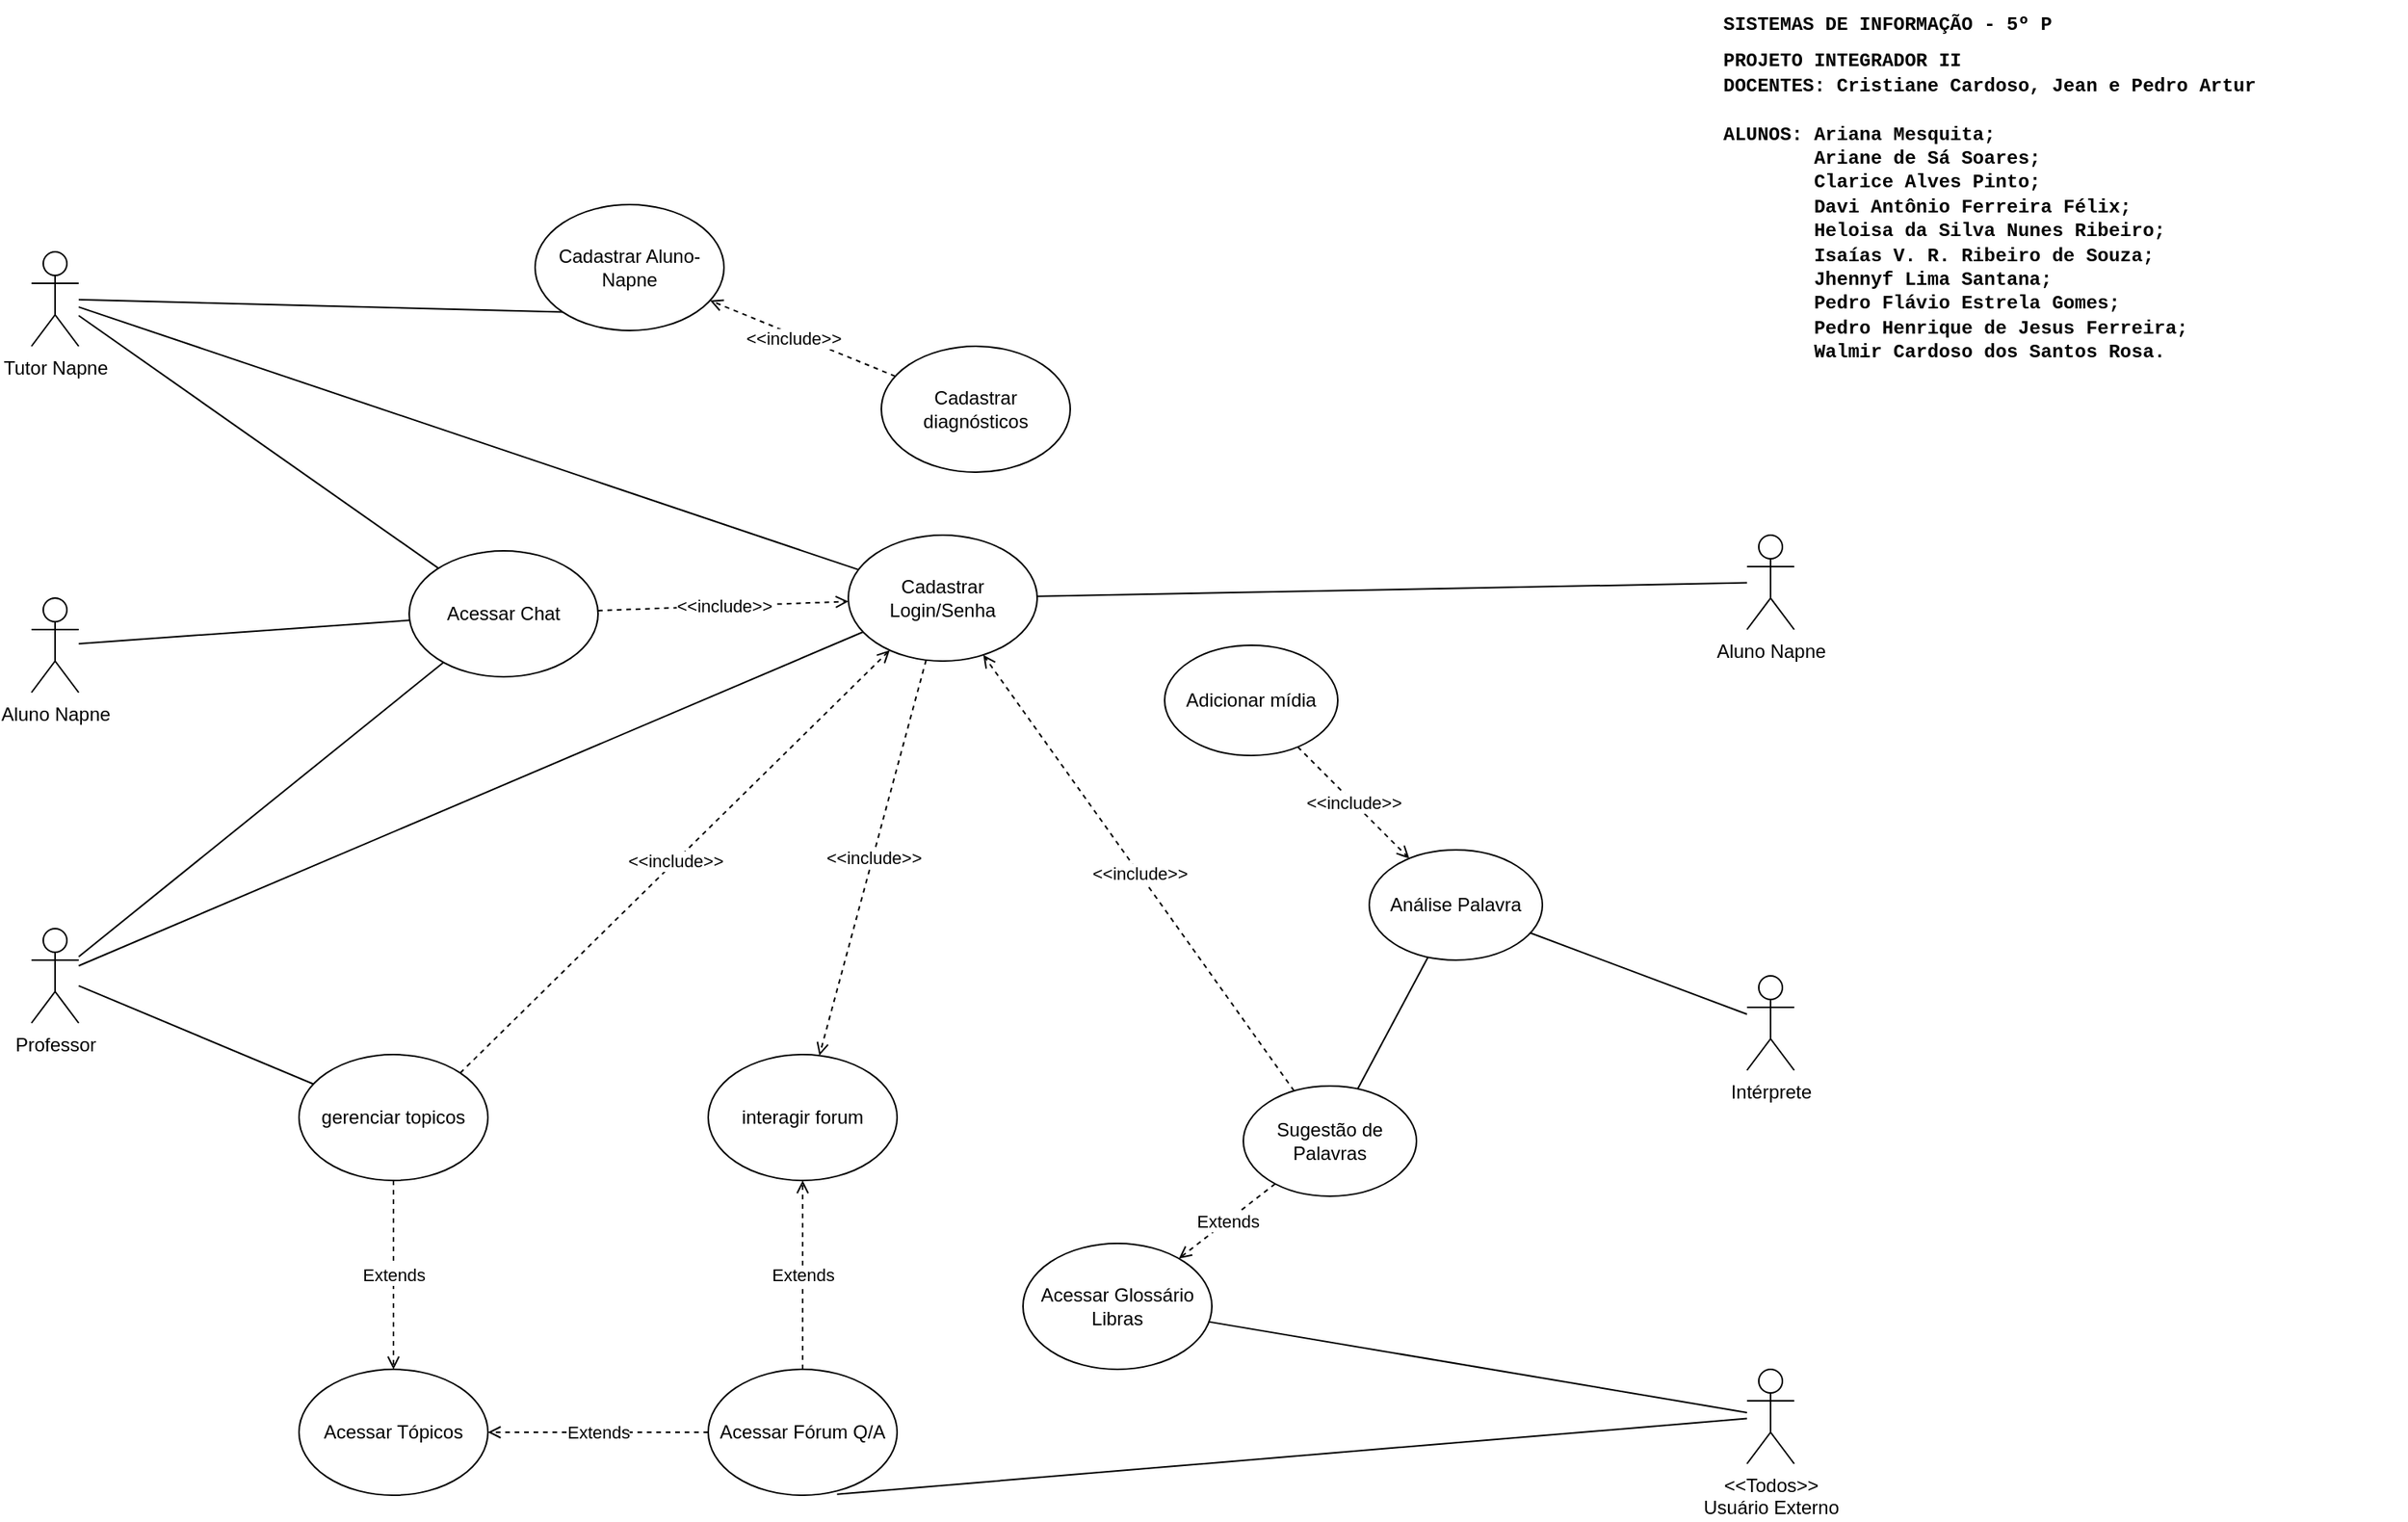 <mxfile version="24.0.4" type="github">
  <diagram name="Página-1" id="bNIhIHkfopGyE5eCA0E0">
    <mxGraphModel dx="2150" dy="870" grid="1" gridSize="10" guides="1" tooltips="1" connect="1" arrows="1" fold="1" page="1" pageScale="1" pageWidth="1654" pageHeight="1169" math="0" shadow="0">
      <root>
        <mxCell id="0" />
        <mxCell id="1" parent="0" />
        <mxCell id="Zfbpf6Yhl-hAXOTM_08G-1" value="Tutor Napne" style="shape=umlActor;verticalLabelPosition=bottom;verticalAlign=top;html=1;outlineConnect=0;" parent="1" vertex="1">
          <mxGeometry x="100" y="190" width="30" height="60" as="geometry" />
        </mxCell>
        <mxCell id="Zfbpf6Yhl-hAXOTM_08G-2" value="Professor" style="shape=umlActor;verticalLabelPosition=bottom;verticalAlign=top;html=1;outlineConnect=0;" parent="1" vertex="1">
          <mxGeometry x="100" y="620" width="30" height="60" as="geometry" />
        </mxCell>
        <mxCell id="Zfbpf6Yhl-hAXOTM_08G-3" value="Aluno Napne" style="shape=umlActor;verticalLabelPosition=bottom;verticalAlign=top;html=1;outlineConnect=0;" parent="1" vertex="1">
          <mxGeometry x="100" y="410" width="30" height="60" as="geometry" />
        </mxCell>
        <mxCell id="Zfbpf6Yhl-hAXOTM_08G-29" value="" style="endArrow=none;html=1;rounded=0;exitDx=0;exitDy=0;" parent="1" source="Zfbpf6Yhl-hAXOTM_08G-14" target="Zfbpf6Yhl-hAXOTM_08G-2" edge="1">
          <mxGeometry width="50" height="50" relative="1" as="geometry">
            <mxPoint x="466" y="440" as="sourcePoint" />
            <mxPoint x="516" y="390" as="targetPoint" />
          </mxGeometry>
        </mxCell>
        <mxCell id="Zfbpf6Yhl-hAXOTM_08G-52" value="" style="endArrow=none;html=1;rounded=0;entryX=0;entryY=1;entryDx=0;entryDy=0;" parent="1" source="Zfbpf6Yhl-hAXOTM_08G-1" target="Zfbpf6Yhl-hAXOTM_08G-7" edge="1">
          <mxGeometry width="50" height="50" relative="1" as="geometry">
            <mxPoint x="736" y="610" as="sourcePoint" />
            <mxPoint x="786" y="560" as="targetPoint" />
          </mxGeometry>
        </mxCell>
        <mxCell id="Zfbpf6Yhl-hAXOTM_08G-54" value="" style="endArrow=none;html=1;rounded=0;entryDx=0;entryDy=0;" parent="1" source="Zfbpf6Yhl-hAXOTM_08G-2" target="Zfbpf6Yhl-hAXOTM_08G-11" edge="1">
          <mxGeometry width="50" height="50" relative="1" as="geometry">
            <mxPoint x="736" y="610" as="sourcePoint" />
            <mxPoint x="786" y="560" as="targetPoint" />
          </mxGeometry>
        </mxCell>
        <mxCell id="Zfbpf6Yhl-hAXOTM_08G-55" value="" style="endArrow=none;html=1;rounded=0;" parent="1" source="Zfbpf6Yhl-hAXOTM_08G-11" target="Zfbpf6Yhl-hAXOTM_08G-1" edge="1">
          <mxGeometry width="50" height="50" relative="1" as="geometry">
            <mxPoint x="736" y="610" as="sourcePoint" />
            <mxPoint x="136" y="200" as="targetPoint" />
          </mxGeometry>
        </mxCell>
        <mxCell id="Zfbpf6Yhl-hAXOTM_08G-56" value="" style="endArrow=none;html=1;rounded=0;entryDx=0;entryDy=0;entryPerimeter=0;" parent="1" source="Zfbpf6Yhl-hAXOTM_08G-11" target="Zfbpf6Yhl-hAXOTM_08G-3" edge="1">
          <mxGeometry width="50" height="50" relative="1" as="geometry">
            <mxPoint x="736" y="610" as="sourcePoint" />
            <mxPoint x="786" y="560" as="targetPoint" />
          </mxGeometry>
        </mxCell>
        <mxCell id="Zfbpf6Yhl-hAXOTM_08G-63" value="" style="endArrow=none;html=1;rounded=0;" parent="1" source="Zfbpf6Yhl-hAXOTM_08G-2" target="Zfbpf6Yhl-hAXOTM_08G-6" edge="1">
          <mxGeometry width="50" height="50" relative="1" as="geometry">
            <mxPoint x="666" y="740" as="sourcePoint" />
            <mxPoint x="596" y="570" as="targetPoint" />
          </mxGeometry>
        </mxCell>
        <mxCell id="Zfbpf6Yhl-hAXOTM_08G-73" value="&amp;lt;&amp;lt;Todos&amp;gt;&amp;gt;&lt;div&gt;Usuário Externo&lt;/div&gt;" style="shape=umlActor;verticalLabelPosition=bottom;verticalAlign=top;html=1;outlineConnect=0;" parent="1" vertex="1">
          <mxGeometry x="1190" y="900" width="30" height="60" as="geometry" />
        </mxCell>
        <mxCell id="Zfbpf6Yhl-hAXOTM_08G-76" value="Intérprete" style="shape=umlActor;verticalLabelPosition=bottom;verticalAlign=top;html=1;outlineConnect=0;" parent="1" vertex="1">
          <mxGeometry x="1190" y="650" width="30" height="60" as="geometry" />
        </mxCell>
        <mxCell id="Zfbpf6Yhl-hAXOTM_08G-77" value="" style="endArrow=none;html=1;rounded=0;" parent="1" source="Zfbpf6Yhl-hAXOTM_08G-73" target="Zfbpf6Yhl-hAXOTM_08G-13" edge="1">
          <mxGeometry width="50" height="50" relative="1" as="geometry">
            <mxPoint x="1130" y="1040" as="sourcePoint" />
            <mxPoint x="1060" y="890" as="targetPoint" />
          </mxGeometry>
        </mxCell>
        <mxCell id="Zfbpf6Yhl-hAXOTM_08G-89" value="&lt;h1 style=&quot;font-size: 12px;&quot;&gt;&lt;font style=&quot;font-size: 12px;&quot; face=&quot;Courier New&quot;&gt;SISTEMAS DE INFORMAÇÃO - 5º P&lt;/font&gt;&lt;/h1&gt;&lt;div style=&quot;font-size: 12px;&quot;&gt;&lt;font style=&quot;font-size: 12px;&quot; face=&quot;Courier New&quot;&gt;&lt;b style=&quot;font-size: 12px;&quot;&gt;PROJETO INTEGRADOR II&lt;/b&gt;&lt;/font&gt;&lt;/div&gt;&lt;div style=&quot;font-size: 12px;&quot;&gt;&lt;font face=&quot;Courier New&quot; style=&quot;font-size: 12px;&quot;&gt;&lt;b style=&quot;font-size: 12px;&quot;&gt;DOCENTES: Cristiane Cardoso, Jean e Pedro Artur&lt;/b&gt;&lt;/font&gt;&lt;/div&gt;&lt;div style=&quot;font-size: 12px;&quot;&gt;&lt;font face=&quot;Courier New&quot; style=&quot;font-size: 12px;&quot;&gt;&lt;b style=&quot;font-size: 12px;&quot;&gt;&lt;br style=&quot;font-size: 12px;&quot;&gt;&lt;/b&gt;&lt;/font&gt;&lt;/div&gt;&lt;div style=&quot;font-size: 12px;&quot;&gt;&lt;font face=&quot;Courier New&quot; style=&quot;font-size: 12px;&quot;&gt;&lt;b style=&quot;font-size: 12px;&quot;&gt;ALUNOS: Ariana Mesquita;&lt;/b&gt;&lt;/font&gt;&lt;/div&gt;&lt;div style=&quot;font-size: 12px;&quot;&gt;&lt;font face=&quot;Courier New&quot; style=&quot;font-size: 12px;&quot;&gt;&lt;b style=&quot;font-size: 12px;&quot;&gt;&lt;span style=&quot;white-space: pre;&quot;&gt;&#x9;&lt;/span&gt;Ariane de Sá Soares;&lt;br&gt;&lt;/b&gt;&lt;/font&gt;&lt;/div&gt;&lt;div style=&quot;font-size: 12px;&quot;&gt;&lt;font face=&quot;Courier New&quot; style=&quot;font-size: 12px;&quot;&gt;&lt;b style=&quot;font-size: 12px;&quot;&gt;&lt;span style=&quot;white-space: pre;&quot;&gt;&#x9;&lt;/span&gt;Clarice Alves Pinto;&lt;/b&gt;&lt;/font&gt;&lt;/div&gt;&lt;div style=&quot;font-size: 12px;&quot;&gt;&lt;font face=&quot;Courier New&quot; style=&quot;font-size: 12px;&quot;&gt;&lt;b style=&quot;font-size: 12px;&quot;&gt;&lt;span style=&quot;white-space: pre;&quot;&gt;&#x9;&lt;/span&gt;Davi Antônio Ferreira Félix;&lt;br&gt;&lt;/b&gt;&lt;/font&gt;&lt;/div&gt;&lt;div style=&quot;font-size: 12px;&quot;&gt;&lt;font face=&quot;Courier New&quot; style=&quot;font-size: 12px;&quot;&gt;&lt;b style=&quot;font-size: 12px;&quot;&gt;&lt;span style=&quot;white-space: pre;&quot;&gt;&#x9;&lt;/span&gt;Heloisa da Silva Nunes Ribeiro;&lt;br&gt;&lt;/b&gt;&lt;/font&gt;&lt;/div&gt;&lt;div style=&quot;font-size: 12px;&quot;&gt;&lt;font face=&quot;Courier New&quot; style=&quot;font-size: 12px;&quot;&gt;&lt;b style=&quot;font-size: 12px;&quot;&gt;&lt;span style=&quot;white-space: pre;&quot;&gt;&#x9;&lt;/span&gt;Isaías V. R. Ribeiro de Souza;&lt;br&gt;&lt;/b&gt;&lt;/font&gt;&lt;/div&gt;&lt;div style=&quot;font-size: 12px;&quot;&gt;&lt;font face=&quot;Courier New&quot; style=&quot;font-size: 12px;&quot;&gt;&lt;b style=&quot;font-size: 12px;&quot;&gt;&lt;span style=&quot;white-space: pre;&quot;&gt;&#x9;&lt;/span&gt;Jhennyf Lima Santana;&lt;br&gt;&lt;/b&gt;&lt;/font&gt;&lt;/div&gt;&lt;div style=&quot;font-size: 12px;&quot;&gt;&lt;font face=&quot;Courier New&quot; style=&quot;font-size: 12px;&quot;&gt;&lt;b style=&quot;font-size: 12px;&quot;&gt;&lt;span style=&quot;white-space: pre;&quot;&gt;&#x9;&lt;/span&gt;Pedro Flávio Estrela Gomes;&lt;br&gt;&lt;/b&gt;&lt;/font&gt;&lt;/div&gt;&lt;div style=&quot;font-size: 12px;&quot;&gt;&lt;font face=&quot;Courier New&quot; style=&quot;font-size: 12px;&quot;&gt;&lt;b style=&quot;font-size: 12px;&quot;&gt;&lt;span style=&quot;white-space: pre;&quot;&gt;&#x9;&lt;/span&gt;Pedro Henrique de Jesus Ferreira;&lt;br&gt;&lt;/b&gt;&lt;/font&gt;&lt;/div&gt;&lt;div style=&quot;font-size: 12px;&quot;&gt;&lt;font face=&quot;Courier New&quot; style=&quot;font-size: 12px;&quot;&gt;&lt;b style=&quot;font-size: 12px;&quot;&gt;&lt;span style=&quot;white-space: pre;&quot;&gt;&#x9;&lt;/span&gt;Walmir Cardoso dos Santos Rosa.&lt;br&gt;&lt;/b&gt;&lt;/font&gt;&lt;/div&gt;&lt;div style=&quot;font-size: 12px;&quot;&gt;&lt;font face=&quot;Courier New&quot; style=&quot;font-size: 12px;&quot;&gt;&lt;b style=&quot;font-size: 12px;&quot;&gt;&lt;span style=&quot;white-space: pre;&quot;&gt;&#x9;&lt;/span&gt;&lt;br&gt;&lt;/b&gt;&lt;/font&gt;&lt;/div&gt;&lt;div style=&quot;font-size: 12px;&quot;&gt;&lt;b style=&quot;font-family: &amp;quot;Courier New&amp;quot;; background-color: initial; font-size: 12px;&quot;&gt;&amp;nbsp;&lt;/b&gt;&lt;/div&gt;" style="text;html=1;strokeColor=none;fillColor=none;spacing=5;spacingTop=-20;whiteSpace=wrap;overflow=hidden;rounded=0;fontSize=12;" parent="1" vertex="1">
          <mxGeometry x="1170" y="40" width="439" height="240" as="geometry" />
        </mxCell>
        <mxCell id="NhRrBqGY1NpZ_2bom2Ix-2" value="" style="endArrow=none;html=1;rounded=0;entryX=0.682;entryY=0.992;entryDx=0;entryDy=0;entryPerimeter=0;" parent="1" source="Zfbpf6Yhl-hAXOTM_08G-73" target="Zfbpf6Yhl-hAXOTM_08G-10" edge="1">
          <mxGeometry width="50" height="50" relative="1" as="geometry">
            <mxPoint x="1140" y="1060" as="sourcePoint" />
            <mxPoint x="812" y="965" as="targetPoint" />
          </mxGeometry>
        </mxCell>
        <mxCell id="NhRrBqGY1NpZ_2bom2Ix-10" value="" style="endArrow=none;html=1;rounded=0;entryDx=0;entryDy=0;entryPerimeter=0;" parent="1" source="Zfbpf6Yhl-hAXOTM_08G-76" target="Zfbpf6Yhl-hAXOTM_08G-79" edge="1">
          <mxGeometry width="50" height="50" relative="1" as="geometry">
            <mxPoint x="1140" y="1050" as="sourcePoint" />
            <mxPoint x="811" y="911" as="targetPoint" />
          </mxGeometry>
        </mxCell>
        <mxCell id="Zfbpf6Yhl-hAXOTM_08G-18" value="Cadastrar diagnósticos" style="ellipse;whiteSpace=wrap;html=1;" parent="1" vertex="1">
          <mxGeometry x="640" y="250" width="120" height="80" as="geometry" />
        </mxCell>
        <mxCell id="Zfbpf6Yhl-hAXOTM_08G-7" value="Cadastrar Aluno-Napne" style="ellipse;whiteSpace=wrap;html=1;" parent="1" vertex="1">
          <mxGeometry x="420" y="160" width="120" height="80" as="geometry" />
        </mxCell>
        <mxCell id="Zfbpf6Yhl-hAXOTM_08G-19" value="" style="endArrow=open;html=1;rounded=0;exitDx=0;exitDy=0;entryDx=0;entryDy=0;dashed=1;endFill=0;" parent="1" source="Zfbpf6Yhl-hAXOTM_08G-18" target="Zfbpf6Yhl-hAXOTM_08G-7" edge="1">
          <mxGeometry relative="1" as="geometry">
            <mxPoint x="600" y="330" as="sourcePoint" />
            <mxPoint x="700" y="330" as="targetPoint" />
          </mxGeometry>
        </mxCell>
        <mxCell id="Zfbpf6Yhl-hAXOTM_08G-20" value="&amp;lt;&amp;lt;include&amp;gt;&amp;gt;" style="edgeLabel;resizable=0;html=1;;align=center;verticalAlign=middle;" parent="Zfbpf6Yhl-hAXOTM_08G-19" connectable="0" vertex="1">
          <mxGeometry relative="1" as="geometry">
            <mxPoint x="-6" as="offset" />
          </mxGeometry>
        </mxCell>
        <mxCell id="Zfbpf6Yhl-hAXOTM_08G-6" value="Cadastrar Login/Senha" style="ellipse;whiteSpace=wrap;html=1;" parent="1" vertex="1">
          <mxGeometry x="619" y="370" width="120" height="80" as="geometry" />
        </mxCell>
        <mxCell id="Zfbpf6Yhl-hAXOTM_08G-11" value="Acessar Chat" style="ellipse;whiteSpace=wrap;html=1;" parent="1" vertex="1">
          <mxGeometry x="340" y="380" width="120" height="80" as="geometry" />
        </mxCell>
        <mxCell id="Zfbpf6Yhl-hAXOTM_08G-59" value="" style="endArrow=open;html=1;rounded=0;dashed=1;endFill=0;" parent="1" source="Zfbpf6Yhl-hAXOTM_08G-11" target="Zfbpf6Yhl-hAXOTM_08G-6" edge="1">
          <mxGeometry relative="1" as="geometry">
            <mxPoint x="680" y="511" as="sourcePoint" />
            <mxPoint x="660" y="470" as="targetPoint" />
          </mxGeometry>
        </mxCell>
        <mxCell id="Zfbpf6Yhl-hAXOTM_08G-60" value="&amp;lt;&amp;lt;include&amp;gt;&amp;gt;" style="edgeLabel;resizable=0;html=1;;align=center;verticalAlign=middle;" parent="Zfbpf6Yhl-hAXOTM_08G-59" connectable="0" vertex="1">
          <mxGeometry relative="1" as="geometry" />
        </mxCell>
        <mxCell id="Zfbpf6Yhl-hAXOTM_08G-61" value="&amp;lt;&amp;lt;include&amp;gt;&amp;gt;" style="endArrow=open;html=1;rounded=0;dashed=1;endFill=0;exitX=1;exitY=0;exitDx=0;exitDy=0;" parent="1" source="Zfbpf6Yhl-hAXOTM_08G-14" target="Zfbpf6Yhl-hAXOTM_08G-6" edge="1">
          <mxGeometry relative="1" as="geometry">
            <mxPoint x="560" y="560" as="sourcePoint" />
            <mxPoint x="628.56" y="543.28" as="targetPoint" />
          </mxGeometry>
        </mxCell>
        <mxCell id="NhRrBqGY1NpZ_2bom2Ix-16" value="" style="endArrow=open;html=1;rounded=0;dashed=1;endFill=0;entryDx=0;entryDy=0;" parent="1" source="Zfbpf6Yhl-hAXOTM_08G-68" target="Zfbpf6Yhl-hAXOTM_08G-6" edge="1">
          <mxGeometry relative="1" as="geometry">
            <mxPoint x="843" y="786" as="sourcePoint" />
            <mxPoint x="718.12" y="554" as="targetPoint" />
          </mxGeometry>
        </mxCell>
        <mxCell id="NhRrBqGY1NpZ_2bom2Ix-17" value="&amp;lt;&amp;lt;include&amp;gt;&amp;gt;" style="edgeLabel;resizable=0;html=1;;align=center;verticalAlign=middle;" parent="NhRrBqGY1NpZ_2bom2Ix-16" connectable="0" vertex="1">
          <mxGeometry relative="1" as="geometry" />
        </mxCell>
        <mxCell id="NhRrBqGY1NpZ_2bom2Ix-18" value="" style="endArrow=open;html=1;rounded=0;dashed=1;endFill=0;" parent="1" source="Zfbpf6Yhl-hAXOTM_08G-6" target="NhRrBqGY1NpZ_2bom2Ix-12" edge="1">
          <mxGeometry relative="1" as="geometry">
            <mxPoint x="853" y="796" as="sourcePoint" />
            <mxPoint x="670" y="600" as="targetPoint" />
          </mxGeometry>
        </mxCell>
        <mxCell id="NhRrBqGY1NpZ_2bom2Ix-19" value="&amp;lt;&amp;lt;include&amp;gt;&amp;gt;" style="edgeLabel;resizable=0;html=1;;align=center;verticalAlign=middle;" parent="NhRrBqGY1NpZ_2bom2Ix-18" connectable="0" vertex="1">
          <mxGeometry relative="1" as="geometry" />
        </mxCell>
        <mxCell id="Zfbpf6Yhl-hAXOTM_08G-82" value="Adicionar mídia" style="ellipse;whiteSpace=wrap;html=1;" parent="1" vertex="1">
          <mxGeometry x="820" y="440" width="110" height="70" as="geometry" />
        </mxCell>
        <mxCell id="Zfbpf6Yhl-hAXOTM_08G-79" value="Análise Palavra" style="ellipse;whiteSpace=wrap;html=1;" parent="1" vertex="1">
          <mxGeometry x="950" y="570" width="110" height="70" as="geometry" />
        </mxCell>
        <mxCell id="Zfbpf6Yhl-hAXOTM_08G-84" value="" style="endArrow=open;html=1;rounded=0;dashed=1;endFill=0;entryDx=0;entryDy=0;exitDx=0;exitDy=0;exitPerimeter=0;" parent="1" source="Zfbpf6Yhl-hAXOTM_08G-82" target="Zfbpf6Yhl-hAXOTM_08G-79" edge="1">
          <mxGeometry relative="1" as="geometry">
            <mxPoint x="904" y="931" as="sourcePoint" />
            <mxPoint x="929" y="870" as="targetPoint" />
          </mxGeometry>
        </mxCell>
        <mxCell id="Zfbpf6Yhl-hAXOTM_08G-85" value="&amp;lt;&amp;lt;include&amp;gt;&amp;gt;" style="edgeLabel;resizable=0;html=1;;align=center;verticalAlign=middle;" parent="Zfbpf6Yhl-hAXOTM_08G-84" connectable="0" vertex="1">
          <mxGeometry relative="1" as="geometry" />
        </mxCell>
        <mxCell id="Zfbpf6Yhl-hAXOTM_08G-68" value="Sugestão de Palavras" style="ellipse;whiteSpace=wrap;html=1;" parent="1" vertex="1">
          <mxGeometry x="870" y="720" width="110" height="70" as="geometry" />
        </mxCell>
        <mxCell id="NhRrBqGY1NpZ_2bom2Ix-12" value="interagir forum" style="ellipse;whiteSpace=wrap;html=1;" parent="1" vertex="1">
          <mxGeometry x="530" y="700" width="120" height="80" as="geometry" />
        </mxCell>
        <mxCell id="Zfbpf6Yhl-hAXOTM_08G-14" value="gerenciar topicos" style="ellipse;whiteSpace=wrap;html=1;" parent="1" vertex="1">
          <mxGeometry x="270" y="700" width="120" height="80" as="geometry" />
        </mxCell>
        <mxCell id="Zfbpf6Yhl-hAXOTM_08G-10" value="Acessar Fórum Q/A" style="ellipse;whiteSpace=wrap;html=1;" parent="1" vertex="1">
          <mxGeometry x="530" y="900" width="120" height="80" as="geometry" />
        </mxCell>
        <mxCell id="NhRrBqGY1NpZ_2bom2Ix-14" value="" style="endArrow=open;html=1;rounded=0;dashed=1;endFill=0;" parent="1" source="Zfbpf6Yhl-hAXOTM_08G-10" target="NhRrBqGY1NpZ_2bom2Ix-12" edge="1">
          <mxGeometry relative="1" as="geometry">
            <mxPoint x="638.44" y="878" as="sourcePoint" />
            <mxPoint x="601.56" y="572" as="targetPoint" />
          </mxGeometry>
        </mxCell>
        <mxCell id="NhRrBqGY1NpZ_2bom2Ix-15" value="Extends" style="edgeLabel;resizable=0;html=1;;align=center;verticalAlign=middle;" parent="NhRrBqGY1NpZ_2bom2Ix-14" connectable="0" vertex="1">
          <mxGeometry relative="1" as="geometry" />
        </mxCell>
        <mxCell id="Zfbpf6Yhl-hAXOTM_08G-12" value="Acessar Tópicos" style="ellipse;whiteSpace=wrap;html=1;" parent="1" vertex="1">
          <mxGeometry x="270" y="900" width="120" height="80" as="geometry" />
        </mxCell>
        <mxCell id="Zfbpf6Yhl-hAXOTM_08G-38" value="" style="endArrow=open;html=1;rounded=0;exitDx=0;exitDy=0;dashed=1;endFill=0;exitPerimeter=0;" parent="1" source="Zfbpf6Yhl-hAXOTM_08G-14" target="Zfbpf6Yhl-hAXOTM_08G-12" edge="1">
          <mxGeometry relative="1" as="geometry">
            <mxPoint x="330" y="570" as="sourcePoint" />
            <mxPoint x="420" y="590" as="targetPoint" />
          </mxGeometry>
        </mxCell>
        <mxCell id="Zfbpf6Yhl-hAXOTM_08G-39" value="Extends" style="edgeLabel;resizable=0;html=1;;align=center;verticalAlign=middle;" parent="Zfbpf6Yhl-hAXOTM_08G-38" connectable="0" vertex="1">
          <mxGeometry relative="1" as="geometry" />
        </mxCell>
        <mxCell id="NhRrBqGY1NpZ_2bom2Ix-20" value="" style="endArrow=open;html=1;rounded=0;dashed=1;endFill=0;" parent="1" source="Zfbpf6Yhl-hAXOTM_08G-10" target="Zfbpf6Yhl-hAXOTM_08G-12" edge="1">
          <mxGeometry relative="1" as="geometry">
            <mxPoint x="600" y="890" as="sourcePoint" />
            <mxPoint x="624" y="740" as="targetPoint" />
          </mxGeometry>
        </mxCell>
        <mxCell id="NhRrBqGY1NpZ_2bom2Ix-21" value="Extends" style="edgeLabel;resizable=0;html=1;;align=center;verticalAlign=middle;" parent="NhRrBqGY1NpZ_2bom2Ix-20" connectable="0" vertex="1">
          <mxGeometry relative="1" as="geometry" />
        </mxCell>
        <mxCell id="Zfbpf6Yhl-hAXOTM_08G-13" value="Acessar Glossário Libras" style="ellipse;whiteSpace=wrap;html=1;" parent="1" vertex="1">
          <mxGeometry x="730" y="820" width="120" height="80" as="geometry" />
        </mxCell>
        <mxCell id="NhRrBqGY1NpZ_2bom2Ix-8" value="" style="endArrow=open;html=1;rounded=0;dashed=1;endFill=0;entryDx=0;entryDy=0;entryPerimeter=0;exitDx=0;exitDy=0;exitPerimeter=0;" parent="1" source="Zfbpf6Yhl-hAXOTM_08G-68" target="Zfbpf6Yhl-hAXOTM_08G-13" edge="1">
          <mxGeometry relative="1" as="geometry">
            <mxPoint x="745" y="840" as="sourcePoint" />
            <mxPoint x="708.12" y="534" as="targetPoint" />
          </mxGeometry>
        </mxCell>
        <mxCell id="NhRrBqGY1NpZ_2bom2Ix-9" value="Extends" style="edgeLabel;resizable=0;html=1;;align=center;verticalAlign=middle;" parent="NhRrBqGY1NpZ_2bom2Ix-8" connectable="0" vertex="1">
          <mxGeometry relative="1" as="geometry" />
        </mxCell>
        <mxCell id="NhRrBqGY1NpZ_2bom2Ix-22" value="" style="endArrow=none;html=1;rounded=0;" parent="1" source="Zfbpf6Yhl-hAXOTM_08G-68" target="Zfbpf6Yhl-hAXOTM_08G-79" edge="1">
          <mxGeometry width="50" height="50" relative="1" as="geometry">
            <mxPoint x="1170" y="869" as="sourcePoint" />
            <mxPoint x="1043" y="690" as="targetPoint" />
          </mxGeometry>
        </mxCell>
        <mxCell id="NhRrBqGY1NpZ_2bom2Ix-26" value="" style="endArrow=none;html=1;rounded=0;" parent="1" source="Zfbpf6Yhl-hAXOTM_08G-1" target="Zfbpf6Yhl-hAXOTM_08G-6" edge="1">
          <mxGeometry width="50" height="50" relative="1" as="geometry">
            <mxPoint x="180" y="228" as="sourcePoint" />
            <mxPoint x="438" y="198" as="targetPoint" />
          </mxGeometry>
        </mxCell>
        <mxCell id="NhRrBqGY1NpZ_2bom2Ix-27" value="Aluno Napne" style="shape=umlActor;verticalLabelPosition=bottom;verticalAlign=top;html=1;outlineConnect=0;" parent="1" vertex="1">
          <mxGeometry x="1190" y="370" width="30" height="60" as="geometry" />
        </mxCell>
        <mxCell id="NhRrBqGY1NpZ_2bom2Ix-28" value="" style="endArrow=none;html=1;rounded=0;" parent="1" source="NhRrBqGY1NpZ_2bom2Ix-27" target="Zfbpf6Yhl-hAXOTM_08G-6" edge="1">
          <mxGeometry width="50" height="50" relative="1" as="geometry">
            <mxPoint x="180" y="239" as="sourcePoint" />
            <mxPoint x="625" y="494" as="targetPoint" />
          </mxGeometry>
        </mxCell>
      </root>
    </mxGraphModel>
  </diagram>
</mxfile>
